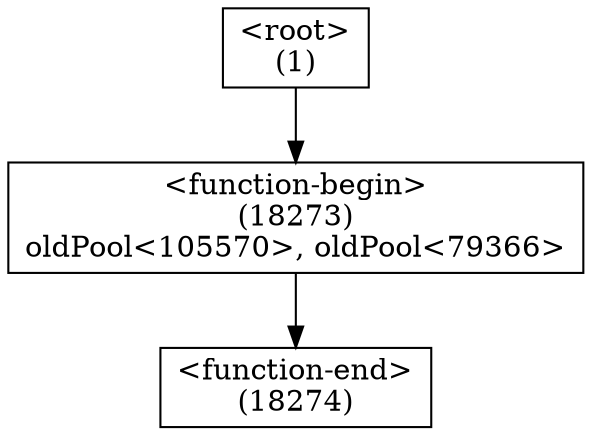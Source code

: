digraph graphname {
n18274 [shape=box,label="<function-end>
(18274)"];
n18273 [shape=box,label="<function-begin>
(18273)\noldPool<105570>, oldPool<79366>"];
n18273 -> n18274;
n1 [shape=box,label="<root>
(1)"];
n1 -> n18273;
}
